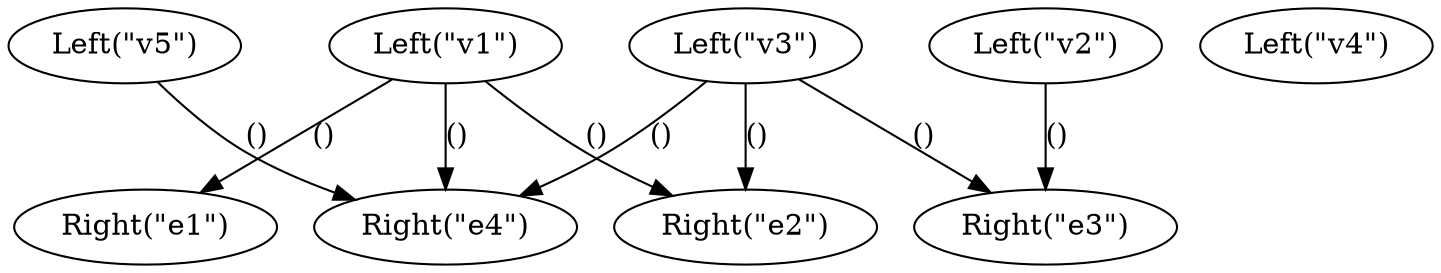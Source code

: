 digraph {
    0 [ label = "Left(\"v1\")" ]
    1 [ label = "Left(\"v2\")" ]
    2 [ label = "Left(\"v3\")" ]
    3 [ label = "Left(\"v4\")" ]
    4 [ label = "Left(\"v5\")" ]
    5 [ label = "Right(\"e1\")" ]
    6 [ label = "Right(\"e2\")" ]
    7 [ label = "Right(\"e3\")" ]
    8 [ label = "Right(\"e4\")" ]
    0 -> 5 [ label = "()" ]
    0 -> 6 [ label = "()" ]
    2 -> 6 [ label = "()" ]
    1 -> 7 [ label = "()" ]
    2 -> 7 [ label = "()" ]
    0 -> 8 [ label = "()" ]
    2 -> 8 [ label = "()" ]
    4 -> 8 [ label = "()" ]
}


